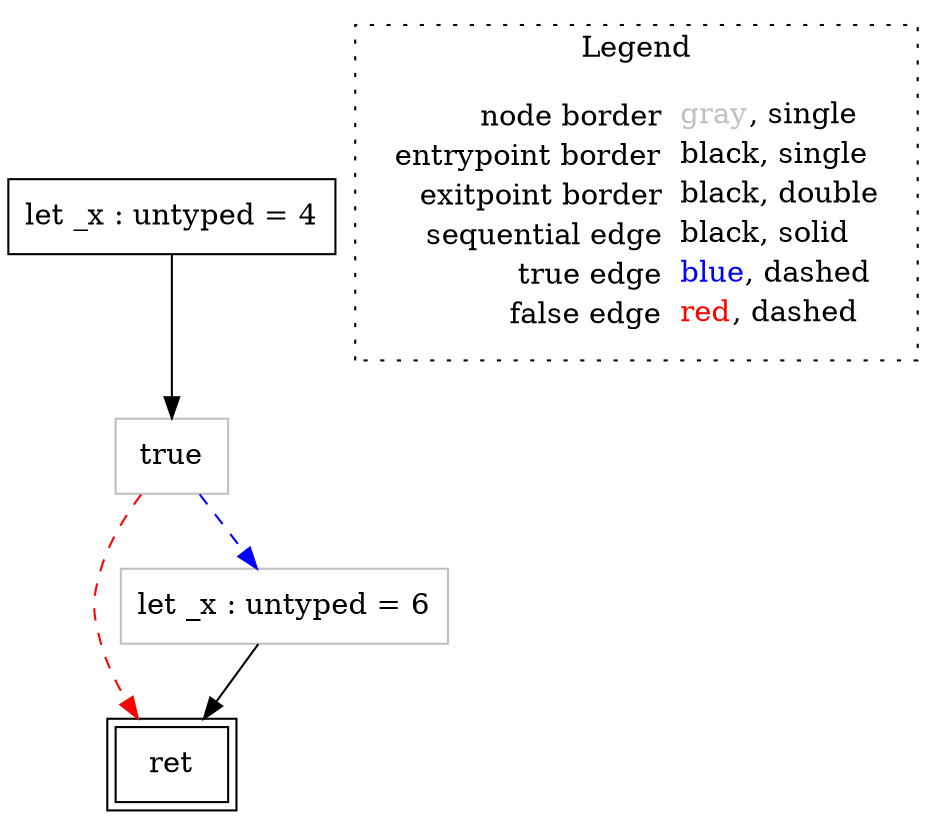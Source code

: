 digraph {
	"node0" [shape="rect",color="black",label=<let _x : untyped = 4>];
	"node1" [shape="rect",color="black",peripheries="2",label=<ret>];
	"node2" [shape="rect",color="gray",label=<let _x : untyped = 6>];
	"node3" [shape="rect",color="gray",label=<true>];
	"node0" -> "node3" [color="black"];
	"node2" -> "node1" [color="black"];
	"node3" -> "node1" [color="red",style="dashed"];
	"node3" -> "node2" [color="blue",style="dashed"];
subgraph cluster_legend {
	label="Legend";
	style=dotted;
	node [shape=plaintext];
	"legend" [label=<<table border="0" cellpadding="2" cellspacing="0" cellborder="0"><tr><td align="right">node border&nbsp;</td><td align="left"><font color="gray">gray</font>, single</td></tr><tr><td align="right">entrypoint border&nbsp;</td><td align="left"><font color="black">black</font>, single</td></tr><tr><td align="right">exitpoint border&nbsp;</td><td align="left"><font color="black">black</font>, double</td></tr><tr><td align="right">sequential edge&nbsp;</td><td align="left"><font color="black">black</font>, solid</td></tr><tr><td align="right">true edge&nbsp;</td><td align="left"><font color="blue">blue</font>, dashed</td></tr><tr><td align="right">false edge&nbsp;</td><td align="left"><font color="red">red</font>, dashed</td></tr></table>>];
}

}
